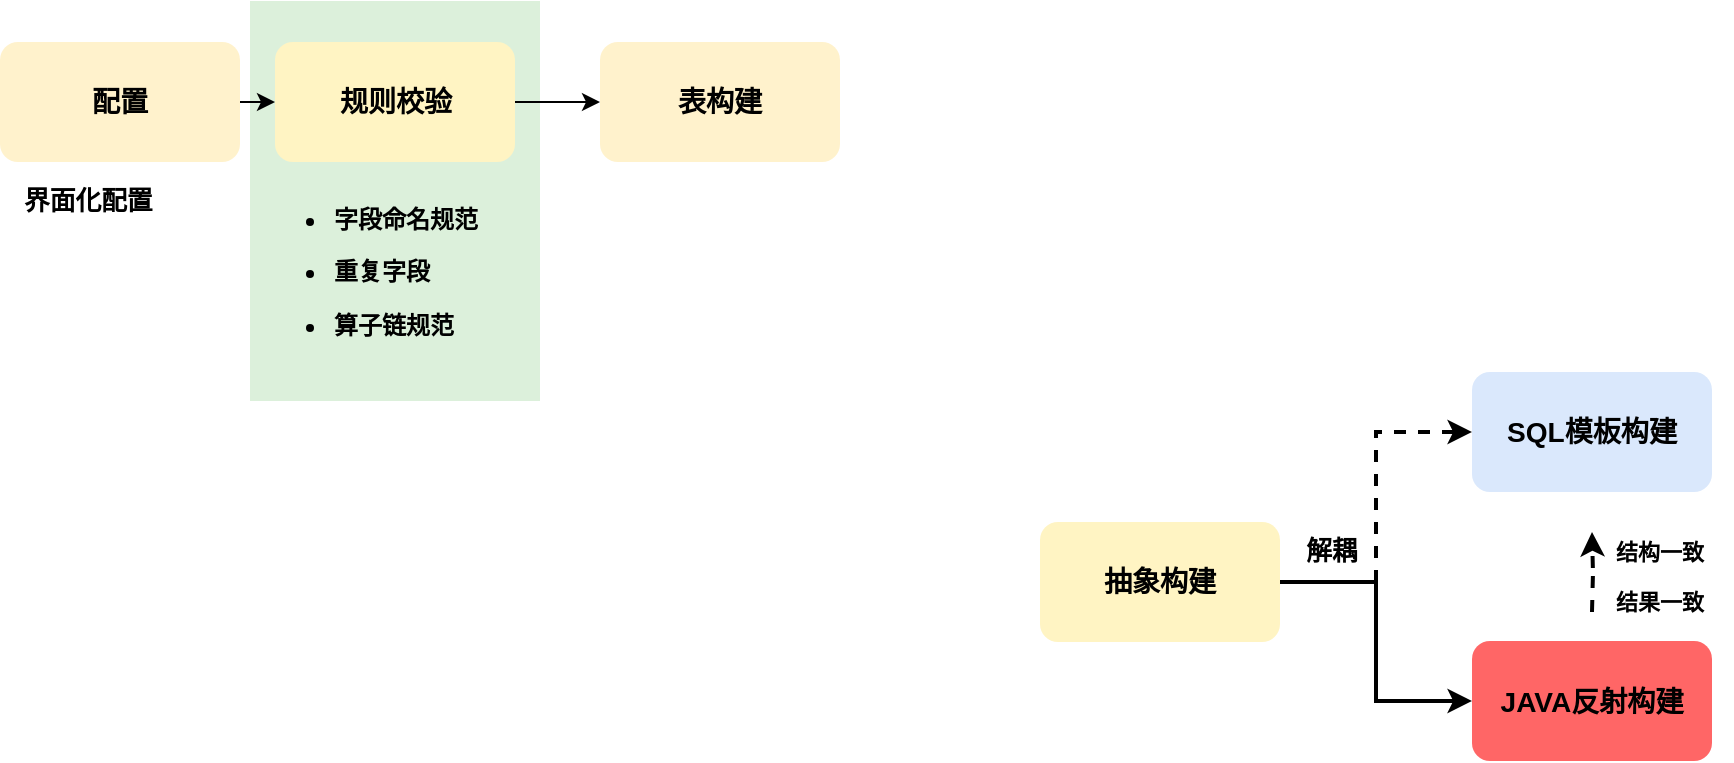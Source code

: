 <mxfile version="16.6.4" type="github">
  <diagram id="YuwCHeqFbcpFo9LPY-PJ" name="第 1 页">
    <mxGraphModel dx="1609" dy="513" grid="1" gridSize="10" guides="1" tooltips="1" connect="1" arrows="1" fold="1" page="1" pageScale="1" pageWidth="827" pageHeight="1169" math="0" shadow="0">
      <root>
        <mxCell id="0" />
        <mxCell id="1" parent="0" />
        <mxCell id="3_1g0eFo5Rt5CnOM_eIa-54" value="" style="rounded=0;whiteSpace=wrap;html=1;fontFamily=Times New Roman;fontSize=11;fillColor=#DCF0DB;strokeColor=none;" parent="1" vertex="1">
          <mxGeometry x="65" y="534.5" width="145" height="200" as="geometry" />
        </mxCell>
        <mxCell id="3_1g0eFo5Rt5CnOM_eIa-6" value="&lt;h3&gt;SQL模板构建&lt;/h3&gt;" style="rounded=1;whiteSpace=wrap;html=1;strokeColor=none;fillColor=#dae8fc;" parent="1" vertex="1">
          <mxGeometry x="676" y="720" width="120" height="60" as="geometry" />
        </mxCell>
        <mxCell id="MJIsDtoSRGlPTnnlGnTL-1" style="edgeStyle=orthogonalEdgeStyle;shape=connector;rounded=0;orthogonalLoop=1;jettySize=auto;html=1;labelBackgroundColor=default;fontFamily=Times New Roman;fontSize=11;fontColor=none;endArrow=classic;strokeColor=default;dashed=1;strokeWidth=2;" parent="1" edge="1">
          <mxGeometry relative="1" as="geometry">
            <mxPoint x="736" y="840" as="sourcePoint" />
            <mxPoint x="736" y="800" as="targetPoint" />
          </mxGeometry>
        </mxCell>
        <mxCell id="3_1g0eFo5Rt5CnOM_eIa-8" value="&lt;h3&gt;JAVA反射构建&lt;/h3&gt;" style="rounded=1;whiteSpace=wrap;html=1;strokeColor=none;fillColor=#FF6666;" parent="1" vertex="1">
          <mxGeometry x="676" y="854.5" width="120" height="60" as="geometry" />
        </mxCell>
        <mxCell id="3_1g0eFo5Rt5CnOM_eIa-17" style="edgeStyle=orthogonalEdgeStyle;rounded=0;orthogonalLoop=1;jettySize=auto;html=1;exitX=1;exitY=0.5;exitDx=0;exitDy=0;entryX=0;entryY=0.5;entryDx=0;entryDy=0;dashed=1;strokeWidth=2;" parent="1" source="3_1g0eFo5Rt5CnOM_eIa-13" target="3_1g0eFo5Rt5CnOM_eIa-6" edge="1">
          <mxGeometry relative="1" as="geometry" />
        </mxCell>
        <mxCell id="3_1g0eFo5Rt5CnOM_eIa-18" style="edgeStyle=orthogonalEdgeStyle;rounded=0;orthogonalLoop=1;jettySize=auto;html=1;exitX=1;exitY=0.5;exitDx=0;exitDy=0;strokeWidth=2;" parent="1" source="3_1g0eFo5Rt5CnOM_eIa-13" target="3_1g0eFo5Rt5CnOM_eIa-8" edge="1">
          <mxGeometry relative="1" as="geometry" />
        </mxCell>
        <mxCell id="3_1g0eFo5Rt5CnOM_eIa-13" value="&lt;h3&gt;抽象构建&lt;/h3&gt;" style="rounded=1;whiteSpace=wrap;html=1;strokeColor=none;fillColor=#FFF4C3;" parent="1" vertex="1">
          <mxGeometry x="460" y="795" width="120" height="60" as="geometry" />
        </mxCell>
        <mxCell id="3_1g0eFo5Rt5CnOM_eIa-15" style="edgeStyle=orthogonalEdgeStyle;rounded=0;orthogonalLoop=1;jettySize=auto;html=1;exitX=1;exitY=0.5;exitDx=0;exitDy=0;entryX=0;entryY=0.5;entryDx=0;entryDy=0;" parent="1" source="3_1g0eFo5Rt5CnOM_eIa-14" target="3_1g0eFo5Rt5CnOM_eIa-21" edge="1">
          <mxGeometry relative="1" as="geometry">
            <mxPoint x="210" y="585" as="targetPoint" />
          </mxGeometry>
        </mxCell>
        <mxCell id="3_1g0eFo5Rt5CnOM_eIa-14" value="&lt;h3&gt;配置&lt;/h3&gt;" style="rounded=1;whiteSpace=wrap;html=1;strokeColor=none;fillColor=#fff2cc;" parent="1" vertex="1">
          <mxGeometry x="-60" y="555" width="120" height="60" as="geometry" />
        </mxCell>
        <mxCell id="w1nu2tbLpvH_VEy28Hfz-14" style="edgeStyle=orthogonalEdgeStyle;rounded=0;orthogonalLoop=1;jettySize=auto;html=1;exitX=1;exitY=0.5;exitDx=0;exitDy=0;fontColor=#000000;" edge="1" parent="1" source="3_1g0eFo5Rt5CnOM_eIa-21" target="w1nu2tbLpvH_VEy28Hfz-4">
          <mxGeometry relative="1" as="geometry" />
        </mxCell>
        <mxCell id="3_1g0eFo5Rt5CnOM_eIa-21" value="&lt;h3&gt;规则校验&lt;/h3&gt;" style="rounded=1;whiteSpace=wrap;html=1;strokeColor=none;fillColor=#FFF4C3;" parent="1" vertex="1">
          <mxGeometry x="77.5" y="555" width="120" height="60" as="geometry" />
        </mxCell>
        <mxCell id="3_1g0eFo5Rt5CnOM_eIa-53" value="&lt;h3&gt;&lt;font face=&quot;Times New Roman&quot;&gt;解耦&lt;/font&gt;&lt;/h3&gt;" style="text;html=1;strokeColor=none;fillColor=none;align=center;verticalAlign=middle;whiteSpace=wrap;rounded=0;fontFamily=Helvetica;fontSize=11;fontColor=default;" parent="1" vertex="1">
          <mxGeometry x="576" y="795" width="60" height="30" as="geometry" />
        </mxCell>
        <mxCell id="3_1g0eFo5Rt5CnOM_eIa-72" value="&lt;h3&gt;界面化配置&lt;/h3&gt;" style="text;html=1;strokeColor=none;fillColor=none;align=left;verticalAlign=middle;whiteSpace=wrap;rounded=0;fontFamily=Times New Roman;fontSize=11;fontColor=default;" parent="1" vertex="1">
          <mxGeometry x="-50" y="629.5" width="145" height="10" as="geometry" />
        </mxCell>
        <mxCell id="MJIsDtoSRGlPTnnlGnTL-3" value="&lt;h4&gt;结构一致&lt;/h4&gt;" style="text;html=1;strokeColor=none;fillColor=none;align=left;verticalAlign=middle;whiteSpace=wrap;rounded=0;dashed=1;labelBorderColor=none;fontFamily=Times New Roman;fontSize=11;fontColor=none;" parent="1" vertex="1">
          <mxGeometry x="746" y="795" width="60" height="30" as="geometry" />
        </mxCell>
        <mxCell id="MJIsDtoSRGlPTnnlGnTL-4" value="&lt;h4&gt;结果一致&lt;/h4&gt;" style="text;html=1;strokeColor=none;fillColor=none;align=left;verticalAlign=middle;whiteSpace=wrap;rounded=0;dashed=1;labelBorderColor=none;fontFamily=Times New Roman;fontSize=11;fontColor=none;" parent="1" vertex="1">
          <mxGeometry x="746" y="820" width="60" height="30" as="geometry" />
        </mxCell>
        <mxCell id="w1nu2tbLpvH_VEy28Hfz-4" value="&lt;h3&gt;表构建&lt;/h3&gt;" style="rounded=1;whiteSpace=wrap;html=1;strokeColor=none;fillColor=#fff2cc;" vertex="1" parent="1">
          <mxGeometry x="240" y="555" width="120" height="60" as="geometry" />
        </mxCell>
        <mxCell id="w1nu2tbLpvH_VEy28Hfz-13" value="&lt;h3&gt;&lt;h4&gt;&lt;ul&gt;&lt;li&gt;字段命名规范&lt;/li&gt;&lt;/ul&gt;&lt;ul&gt;&lt;li&gt;重复字段&lt;/li&gt;&lt;/ul&gt;&lt;ul&gt;&lt;li&gt;算子链规范&lt;/li&gt;&lt;/ul&gt;&lt;/h4&gt;&lt;/h3&gt;" style="text;html=1;strokeColor=none;fillColor=none;align=left;verticalAlign=middle;whiteSpace=wrap;rounded=0;fontColor=#000000;" vertex="1" parent="1">
          <mxGeometry x="65" y="650" width="177.5" height="40" as="geometry" />
        </mxCell>
      </root>
    </mxGraphModel>
  </diagram>
</mxfile>
